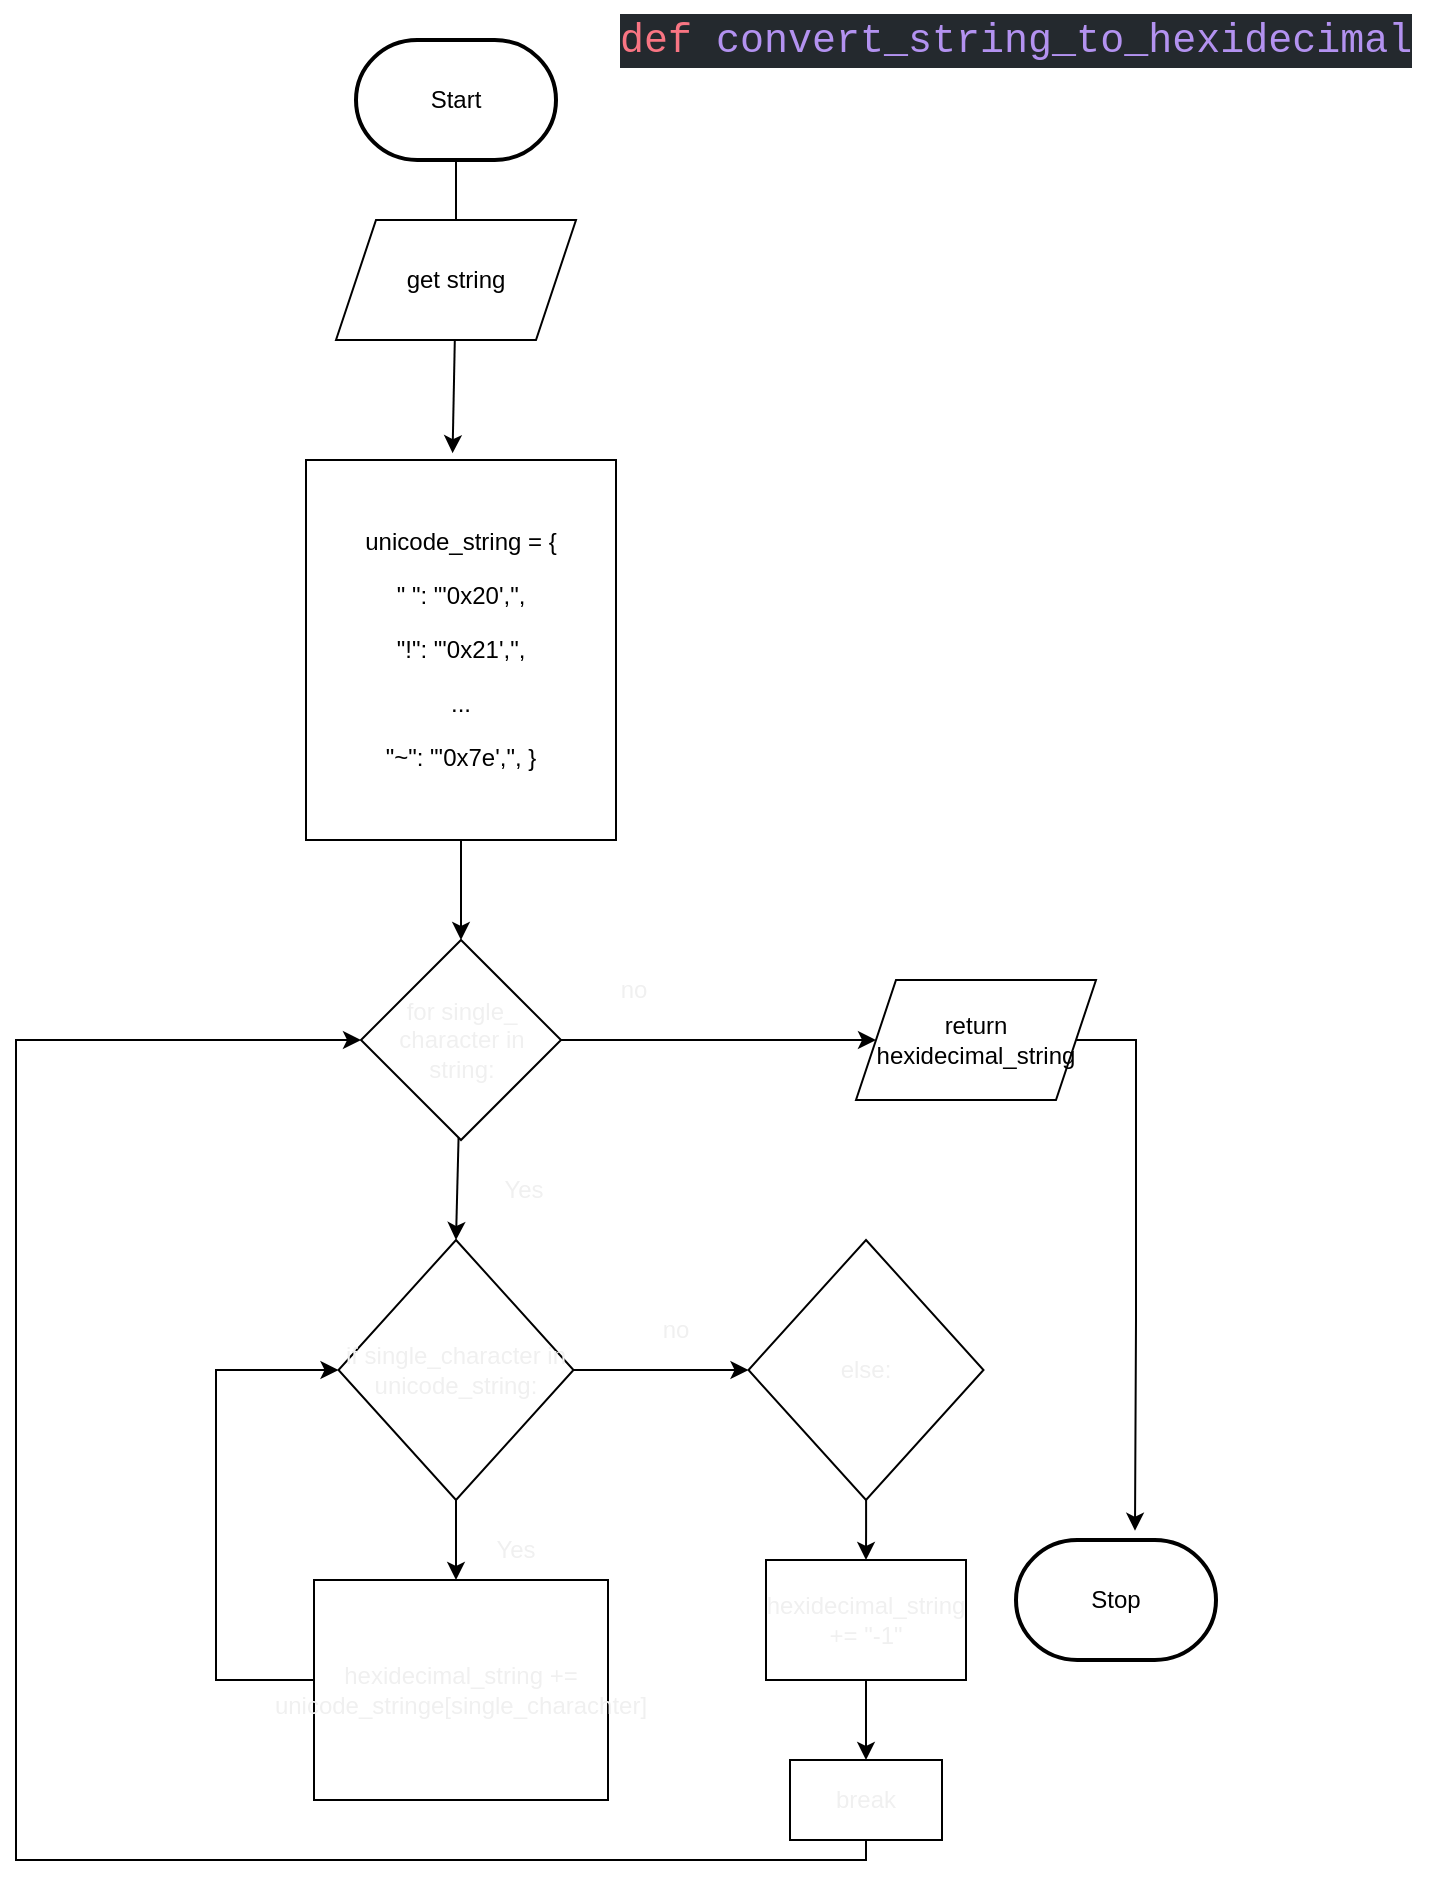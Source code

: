 <mxfile>
    <diagram id="rRbzi94DjYtUf3qIHJvX" name="Page-1">
        <mxGraphModel dx="848" dy="460" grid="1" gridSize="10" guides="1" tooltips="1" connect="1" arrows="1" fold="1" page="1" pageScale="1" pageWidth="827" pageHeight="1169" math="0" shadow="0">
            <root>
                <mxCell id="0"/>
                <mxCell id="1" parent="0"/>
                <mxCell id="92" style="edgeStyle=none;html=1;" parent="1" source="2" edge="1">
                    <mxGeometry relative="1" as="geometry">
                        <mxPoint x="320" y="180" as="targetPoint"/>
                    </mxGeometry>
                </mxCell>
                <mxCell id="2" value="Start" style="strokeWidth=2;html=1;shape=mxgraph.flowchart.terminator;whiteSpace=wrap;" parent="1" vertex="1">
                    <mxGeometry x="270" y="70" width="100" height="60" as="geometry"/>
                </mxCell>
                <mxCell id="97" style="edgeStyle=none;html=1;entryX=0.569;entryY=-0.057;entryDx=0;entryDy=0;entryPerimeter=0;" parent="1" source="94" edge="1">
                    <mxGeometry relative="1" as="geometry">
                        <mxPoint x="318.28" y="276.58" as="targetPoint"/>
                    </mxGeometry>
                </mxCell>
                <mxCell id="94" value="get string" style="shape=parallelogram;perimeter=parallelogramPerimeter;whiteSpace=wrap;html=1;fixedSize=1;" parent="1" vertex="1">
                    <mxGeometry x="260" y="160" width="120" height="60" as="geometry"/>
                </mxCell>
                <mxCell id="118" value="&lt;div style=&quot;color: rgb(225 , 228 , 232) ; background-color: rgb(36 , 41 , 46) ; font-family: &amp;#34;comic mono&amp;#34; , &amp;#34;consolas&amp;#34; , &amp;#34;courier new&amp;#34; , monospace , &amp;#34;consolas&amp;#34; , &amp;#34;courier new&amp;#34; , monospace ; font-weight: normal ; font-size: 20px ; line-height: 27px&quot;&gt;&lt;div style=&quot;font-family: &amp;#34;comic mono&amp;#34; , &amp;#34;consolas&amp;#34; , &amp;#34;courier new&amp;#34; , monospace , &amp;#34;consolas&amp;#34; , &amp;#34;courier new&amp;#34; , monospace ; line-height: 27px&quot;&gt;&lt;span style=&quot;color: #f97583&quot;&gt;def&lt;/span&gt; &lt;span style=&quot;color: #b392f0&quot;&gt;convert_string_to_hexidecimal&lt;/span&gt;&lt;/div&gt;&lt;/div&gt;" style="text;whiteSpace=wrap;html=1;" parent="1" vertex="1">
                    <mxGeometry x="400" y="50" width="410" height="40" as="geometry"/>
                </mxCell>
                <mxCell id="155" style="edgeStyle=none;html=1;" parent="1" edge="1">
                    <mxGeometry relative="1" as="geometry">
                        <mxPoint x="320" y="380" as="targetPoint"/>
                        <mxPoint x="320" y="340" as="sourcePoint"/>
                    </mxGeometry>
                </mxCell>
                <mxCell id="158" style="edgeStyle=none;html=1;entryX=0.5;entryY=0;entryDx=0;entryDy=0;fontSize=12;fontColor=#F0F0F0;" parent="1" source="156" target="157" edge="1">
                    <mxGeometry relative="1" as="geometry"/>
                </mxCell>
                <mxCell id="156" value="&lt;div style=&quot;line-height: 27px&quot;&gt;&lt;div&gt;    unicode_string = {&lt;/div&gt;&lt;div&gt;&lt;span&gt;&quot; &quot;: &quot;'0x20',&quot;,&lt;/span&gt;&lt;/div&gt;&lt;div&gt;        &quot;!&quot;: &quot;'0x21',&quot;,&lt;/div&gt;&lt;div&gt;...&lt;/div&gt;&lt;div&gt;&lt;div style=&quot;line-height: 27px&quot;&gt;&lt;div&gt;        &quot;~&quot;: &quot;'0x7e',&quot;,&amp;nbsp;}&lt;/div&gt;&lt;/div&gt;&lt;/div&gt;&lt;/div&gt;" style="rounded=0;whiteSpace=wrap;html=1;" parent="1" vertex="1">
                    <mxGeometry x="245" y="280" width="155" height="190" as="geometry"/>
                </mxCell>
                <mxCell id="160" style="edgeStyle=none;html=1;fontSize=12;fontColor=#F0F0F0;entryX=0.5;entryY=0;entryDx=0;entryDy=0;" parent="1" source="157" target="161" edge="1">
                    <mxGeometry relative="1" as="geometry">
                        <mxPoint x="320" y="660" as="targetPoint"/>
                    </mxGeometry>
                </mxCell>
                <mxCell id="176" style="edgeStyle=orthogonalEdgeStyle;rounded=0;html=1;fontSize=12;fontColor=#F0F0F0;" parent="1" source="157" edge="1">
                    <mxGeometry relative="1" as="geometry">
                        <mxPoint x="530" y="570" as="targetPoint"/>
                    </mxGeometry>
                </mxCell>
                <mxCell id="157" value="for single_ character in string:" style="rhombus;whiteSpace=wrap;html=1;labelBackgroundColor=none;fontSize=12;fontColor=#F0F0F0;" parent="1" vertex="1">
                    <mxGeometry x="272.5" y="520" width="100" height="100" as="geometry"/>
                </mxCell>
                <mxCell id="162" style="edgeStyle=none;html=1;fontSize=12;fontColor=#F0F0F0;" parent="1" source="161" edge="1">
                    <mxGeometry relative="1" as="geometry">
                        <mxPoint x="320" y="840" as="targetPoint"/>
                    </mxGeometry>
                </mxCell>
                <mxCell id="166" style="edgeStyle=none;html=1;fontSize=12;fontColor=#F0F0F0;entryX=0;entryY=0.5;entryDx=0;entryDy=0;" parent="1" source="161" edge="1" target="186">
                    <mxGeometry relative="1" as="geometry">
                        <mxPoint x="450" y="735" as="targetPoint"/>
                    </mxGeometry>
                </mxCell>
                <mxCell id="161" value="if single_character in unicode_string:" style="rhombus;whiteSpace=wrap;html=1;labelBackgroundColor=none;fontSize=12;fontColor=#F0F0F0;" parent="1" vertex="1">
                    <mxGeometry x="261.25" y="670" width="117.5" height="130" as="geometry"/>
                </mxCell>
                <mxCell id="173" style="edgeStyle=orthogonalEdgeStyle;html=1;entryX=0;entryY=0.5;entryDx=0;entryDy=0;fontSize=12;fontColor=#F0F0F0;rounded=0;" parent="1" source="165" target="161" edge="1">
                    <mxGeometry relative="1" as="geometry">
                        <Array as="points">
                            <mxPoint x="200" y="890"/>
                            <mxPoint x="200" y="735"/>
                        </Array>
                    </mxGeometry>
                </mxCell>
                <mxCell id="165" value="hexidecimal_string += unicode_stringe[single_charachter]" style="rounded=0;whiteSpace=wrap;html=1;labelBackgroundColor=none;fontSize=12;fontColor=#F0F0F0;" parent="1" vertex="1">
                    <mxGeometry x="249" y="840" width="147" height="110" as="geometry"/>
                </mxCell>
                <mxCell id="167" value="Yes" style="text;html=1;strokeColor=none;fillColor=none;align=center;verticalAlign=middle;whiteSpace=wrap;rounded=0;labelBackgroundColor=none;fontSize=12;fontColor=#F0F0F0;" parent="1" vertex="1">
                    <mxGeometry x="320" y="810" width="60" height="30" as="geometry"/>
                </mxCell>
                <mxCell id="172" value="Stop" style="strokeWidth=2;html=1;shape=mxgraph.flowchart.terminator;whiteSpace=wrap;" parent="1" vertex="1">
                    <mxGeometry x="600" y="820" width="100" height="60" as="geometry"/>
                </mxCell>
                <mxCell id="177" value="Yes" style="text;html=1;strokeColor=none;fillColor=none;align=center;verticalAlign=middle;whiteSpace=wrap;rounded=0;labelBackgroundColor=none;fontSize=12;fontColor=#F0F0F0;" parent="1" vertex="1">
                    <mxGeometry x="324" y="630" width="60" height="30" as="geometry"/>
                </mxCell>
                <mxCell id="178" value="no" style="text;html=1;strokeColor=none;fillColor=none;align=center;verticalAlign=middle;whiteSpace=wrap;rounded=0;labelBackgroundColor=none;fontSize=12;fontColor=#F0F0F0;" parent="1" vertex="1">
                    <mxGeometry x="378.75" y="530" width="60" height="30" as="geometry"/>
                </mxCell>
                <mxCell id="180" style="edgeStyle=orthogonalEdgeStyle;rounded=0;html=1;entryX=0.595;entryY=-0.077;entryDx=0;entryDy=0;entryPerimeter=0;fontSize=12;fontColor=#F0F0F0;" parent="1" source="179" target="172" edge="1">
                    <mxGeometry relative="1" as="geometry">
                        <Array as="points">
                            <mxPoint x="660" y="570"/>
                            <mxPoint x="660" y="710"/>
                        </Array>
                    </mxGeometry>
                </mxCell>
                <mxCell id="179" value="return hexidecimal_string" style="shape=parallelogram;perimeter=parallelogramPerimeter;whiteSpace=wrap;html=1;fixedSize=1;" parent="1" vertex="1">
                    <mxGeometry x="520" y="540" width="120" height="60" as="geometry"/>
                </mxCell>
                <mxCell id="188" style="edgeStyle=orthogonalEdgeStyle;rounded=0;html=1;entryX=0.5;entryY=0;entryDx=0;entryDy=0;fontFamily=Helvetica;" edge="1" parent="1" source="181" target="183">
                    <mxGeometry relative="1" as="geometry"/>
                </mxCell>
                <mxCell id="181" value="hexidecimal_string += &quot;-1&quot;" style="rounded=0;whiteSpace=wrap;html=1;labelBackgroundColor=none;fontSize=12;fontColor=#F0F0F0;" parent="1" vertex="1">
                    <mxGeometry x="475" y="830" width="100" height="60" as="geometry"/>
                </mxCell>
                <mxCell id="184" style="edgeStyle=orthogonalEdgeStyle;html=1;fontFamily=Helvetica;rounded=0;entryX=0;entryY=0.5;entryDx=0;entryDy=0;" edge="1" parent="1" source="183" target="157">
                    <mxGeometry relative="1" as="geometry">
                        <mxPoint x="110" y="570" as="targetPoint"/>
                        <Array as="points">
                            <mxPoint x="525" y="980"/>
                            <mxPoint x="100" y="980"/>
                            <mxPoint x="100" y="570"/>
                        </Array>
                    </mxGeometry>
                </mxCell>
                <mxCell id="183" value="break" style="rounded=0;whiteSpace=wrap;html=1;labelBackgroundColor=none;fontSize=12;fontColor=#F0F0F0;" vertex="1" parent="1">
                    <mxGeometry x="487" y="930" width="76" height="40" as="geometry"/>
                </mxCell>
                <mxCell id="187" style="edgeStyle=orthogonalEdgeStyle;rounded=0;html=1;entryX=0.5;entryY=0;entryDx=0;entryDy=0;fontFamily=Helvetica;" edge="1" parent="1" source="186" target="181">
                    <mxGeometry relative="1" as="geometry"/>
                </mxCell>
                <mxCell id="186" value="else:" style="rhombus;whiteSpace=wrap;html=1;labelBackgroundColor=none;fontSize=12;fontColor=#F0F0F0;" vertex="1" parent="1">
                    <mxGeometry x="466.25" y="670" width="117.5" height="130" as="geometry"/>
                </mxCell>
                <mxCell id="189" value="no" style="text;html=1;strokeColor=none;fillColor=none;align=center;verticalAlign=middle;whiteSpace=wrap;rounded=0;labelBackgroundColor=none;fontSize=12;fontColor=#F0F0F0;" vertex="1" parent="1">
                    <mxGeometry x="400" y="700" width="60" height="30" as="geometry"/>
                </mxCell>
            </root>
        </mxGraphModel>
    </diagram>
</mxfile>